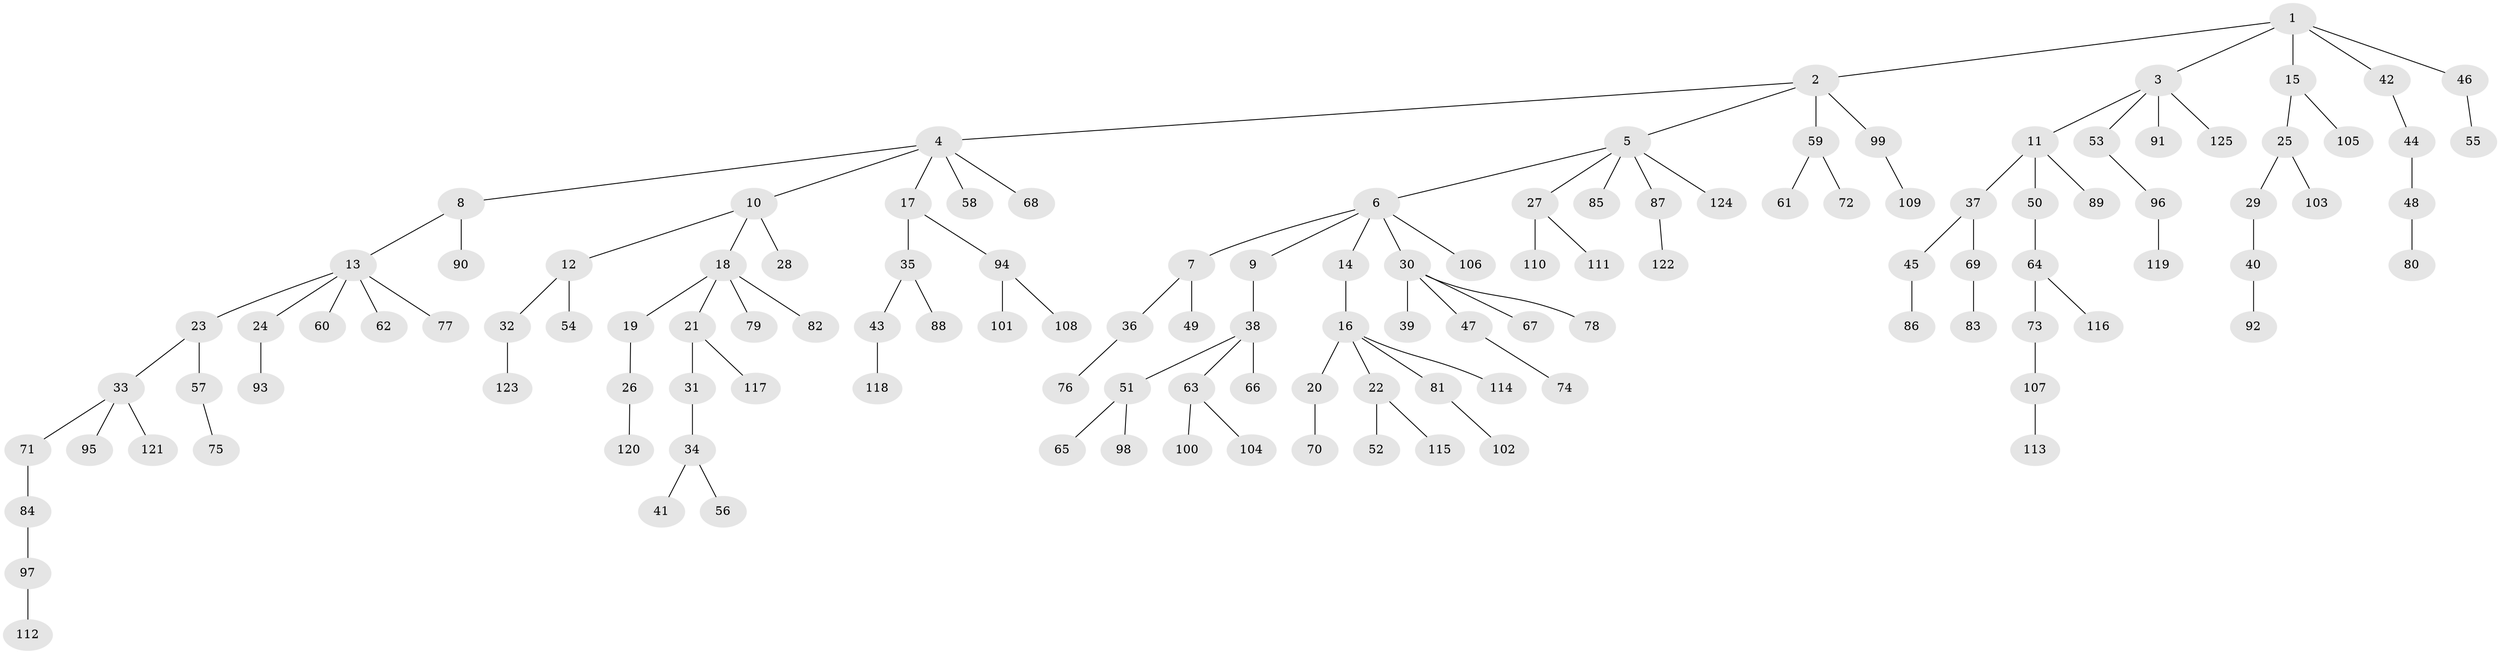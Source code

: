 // coarse degree distribution, {9: 0.02702702702702703, 10: 0.02702702702702703, 8: 0.02702702702702703, 1: 0.6756756756756757, 3: 0.05405405405405406, 2: 0.1891891891891892}
// Generated by graph-tools (version 1.1) at 2025/19/03/04/25 18:19:20]
// undirected, 125 vertices, 124 edges
graph export_dot {
graph [start="1"]
  node [color=gray90,style=filled];
  1;
  2;
  3;
  4;
  5;
  6;
  7;
  8;
  9;
  10;
  11;
  12;
  13;
  14;
  15;
  16;
  17;
  18;
  19;
  20;
  21;
  22;
  23;
  24;
  25;
  26;
  27;
  28;
  29;
  30;
  31;
  32;
  33;
  34;
  35;
  36;
  37;
  38;
  39;
  40;
  41;
  42;
  43;
  44;
  45;
  46;
  47;
  48;
  49;
  50;
  51;
  52;
  53;
  54;
  55;
  56;
  57;
  58;
  59;
  60;
  61;
  62;
  63;
  64;
  65;
  66;
  67;
  68;
  69;
  70;
  71;
  72;
  73;
  74;
  75;
  76;
  77;
  78;
  79;
  80;
  81;
  82;
  83;
  84;
  85;
  86;
  87;
  88;
  89;
  90;
  91;
  92;
  93;
  94;
  95;
  96;
  97;
  98;
  99;
  100;
  101;
  102;
  103;
  104;
  105;
  106;
  107;
  108;
  109;
  110;
  111;
  112;
  113;
  114;
  115;
  116;
  117;
  118;
  119;
  120;
  121;
  122;
  123;
  124;
  125;
  1 -- 2;
  1 -- 3;
  1 -- 15;
  1 -- 42;
  1 -- 46;
  2 -- 4;
  2 -- 5;
  2 -- 59;
  2 -- 99;
  3 -- 11;
  3 -- 53;
  3 -- 91;
  3 -- 125;
  4 -- 8;
  4 -- 10;
  4 -- 17;
  4 -- 58;
  4 -- 68;
  5 -- 6;
  5 -- 27;
  5 -- 85;
  5 -- 87;
  5 -- 124;
  6 -- 7;
  6 -- 9;
  6 -- 14;
  6 -- 30;
  6 -- 106;
  7 -- 36;
  7 -- 49;
  8 -- 13;
  8 -- 90;
  9 -- 38;
  10 -- 12;
  10 -- 18;
  10 -- 28;
  11 -- 37;
  11 -- 50;
  11 -- 89;
  12 -- 32;
  12 -- 54;
  13 -- 23;
  13 -- 24;
  13 -- 60;
  13 -- 62;
  13 -- 77;
  14 -- 16;
  15 -- 25;
  15 -- 105;
  16 -- 20;
  16 -- 22;
  16 -- 81;
  16 -- 114;
  17 -- 35;
  17 -- 94;
  18 -- 19;
  18 -- 21;
  18 -- 79;
  18 -- 82;
  19 -- 26;
  20 -- 70;
  21 -- 31;
  21 -- 117;
  22 -- 52;
  22 -- 115;
  23 -- 33;
  23 -- 57;
  24 -- 93;
  25 -- 29;
  25 -- 103;
  26 -- 120;
  27 -- 110;
  27 -- 111;
  29 -- 40;
  30 -- 39;
  30 -- 47;
  30 -- 67;
  30 -- 78;
  31 -- 34;
  32 -- 123;
  33 -- 71;
  33 -- 95;
  33 -- 121;
  34 -- 41;
  34 -- 56;
  35 -- 43;
  35 -- 88;
  36 -- 76;
  37 -- 45;
  37 -- 69;
  38 -- 51;
  38 -- 63;
  38 -- 66;
  40 -- 92;
  42 -- 44;
  43 -- 118;
  44 -- 48;
  45 -- 86;
  46 -- 55;
  47 -- 74;
  48 -- 80;
  50 -- 64;
  51 -- 65;
  51 -- 98;
  53 -- 96;
  57 -- 75;
  59 -- 61;
  59 -- 72;
  63 -- 100;
  63 -- 104;
  64 -- 73;
  64 -- 116;
  69 -- 83;
  71 -- 84;
  73 -- 107;
  81 -- 102;
  84 -- 97;
  87 -- 122;
  94 -- 101;
  94 -- 108;
  96 -- 119;
  97 -- 112;
  99 -- 109;
  107 -- 113;
}
